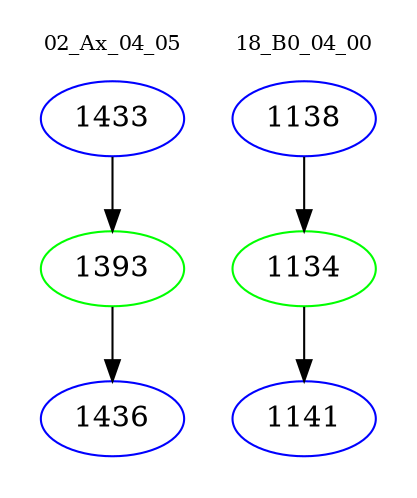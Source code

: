 digraph{
subgraph cluster_0 {
color = white
label = "02_Ax_04_05";
fontsize=10;
T0_1433 [label="1433", color="blue"]
T0_1433 -> T0_1393 [color="black"]
T0_1393 [label="1393", color="green"]
T0_1393 -> T0_1436 [color="black"]
T0_1436 [label="1436", color="blue"]
}
subgraph cluster_1 {
color = white
label = "18_B0_04_00";
fontsize=10;
T1_1138 [label="1138", color="blue"]
T1_1138 -> T1_1134 [color="black"]
T1_1134 [label="1134", color="green"]
T1_1134 -> T1_1141 [color="black"]
T1_1141 [label="1141", color="blue"]
}
}
